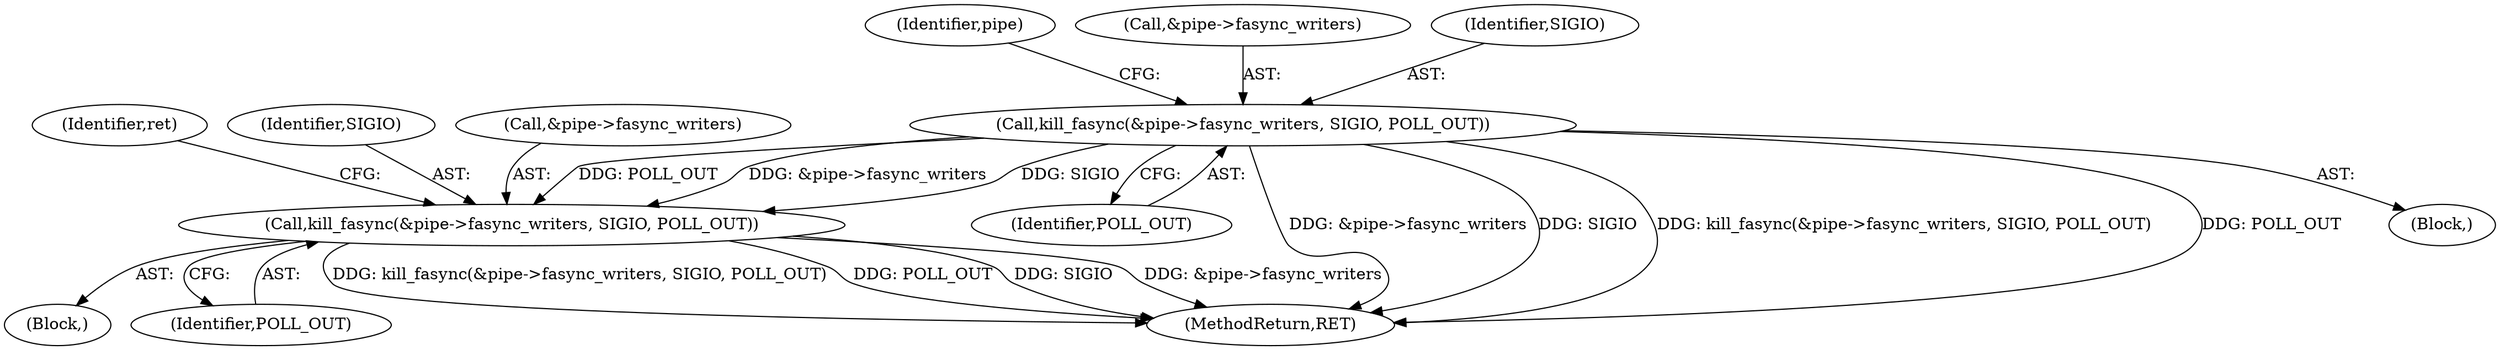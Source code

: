 digraph "0_linux_637b58c2887e5e57850865839cc75f59184b23d1_1@pointer" {
"1000403" [label="(Call,kill_fasync(&pipe->fasync_writers, SIGIO, POLL_OUT))"];
"1000425" [label="(Call,kill_fasync(&pipe->fasync_writers, SIGIO, POLL_OUT))"];
"1000411" [label="(Identifier,pipe)"];
"1000426" [label="(Call,&pipe->fasync_writers)"];
"1000434" [label="(Identifier,ret)"];
"1000394" [label="(Block,)"];
"1000409" [label="(Identifier,POLL_OUT)"];
"1000404" [label="(Call,&pipe->fasync_writers)"];
"1000431" [label="(Identifier,POLL_OUT)"];
"1000425" [label="(Call,kill_fasync(&pipe->fasync_writers, SIGIO, POLL_OUT))"];
"1000440" [label="(MethodReturn,RET)"];
"1000430" [label="(Identifier,SIGIO)"];
"1000416" [label="(Block,)"];
"1000408" [label="(Identifier,SIGIO)"];
"1000403" [label="(Call,kill_fasync(&pipe->fasync_writers, SIGIO, POLL_OUT))"];
"1000403" -> "1000394"  [label="AST: "];
"1000403" -> "1000409"  [label="CFG: "];
"1000404" -> "1000403"  [label="AST: "];
"1000408" -> "1000403"  [label="AST: "];
"1000409" -> "1000403"  [label="AST: "];
"1000411" -> "1000403"  [label="CFG: "];
"1000403" -> "1000440"  [label="DDG: POLL_OUT"];
"1000403" -> "1000440"  [label="DDG: &pipe->fasync_writers"];
"1000403" -> "1000440"  [label="DDG: SIGIO"];
"1000403" -> "1000440"  [label="DDG: kill_fasync(&pipe->fasync_writers, SIGIO, POLL_OUT)"];
"1000403" -> "1000425"  [label="DDG: &pipe->fasync_writers"];
"1000403" -> "1000425"  [label="DDG: SIGIO"];
"1000403" -> "1000425"  [label="DDG: POLL_OUT"];
"1000425" -> "1000416"  [label="AST: "];
"1000425" -> "1000431"  [label="CFG: "];
"1000426" -> "1000425"  [label="AST: "];
"1000430" -> "1000425"  [label="AST: "];
"1000431" -> "1000425"  [label="AST: "];
"1000434" -> "1000425"  [label="CFG: "];
"1000425" -> "1000440"  [label="DDG: &pipe->fasync_writers"];
"1000425" -> "1000440"  [label="DDG: kill_fasync(&pipe->fasync_writers, SIGIO, POLL_OUT)"];
"1000425" -> "1000440"  [label="DDG: POLL_OUT"];
"1000425" -> "1000440"  [label="DDG: SIGIO"];
}
